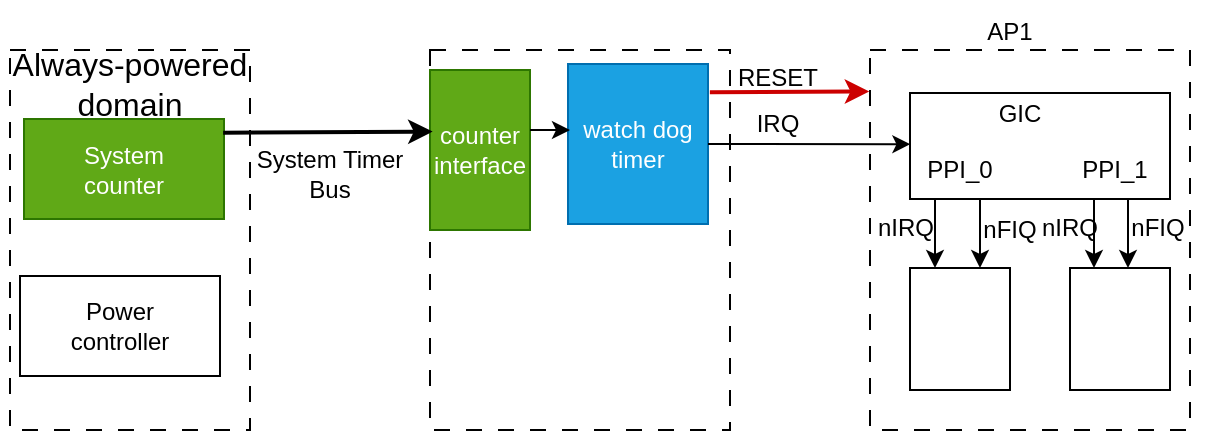 <mxfile version="21.2.1" type="device">
  <diagram name="第 1 页" id="ajLXMKe3q7Wkj3jnQQZL">
    <mxGraphModel dx="1276" dy="614" grid="1" gridSize="10" guides="1" tooltips="1" connect="1" arrows="1" fold="1" page="1" pageScale="1" pageWidth="827" pageHeight="1169" math="0" shadow="0">
      <root>
        <mxCell id="0" />
        <mxCell id="1" parent="0" />
        <mxCell id="2tbJd4FF-m_MIAOKHcet-1" value="" style="rounded=0;whiteSpace=wrap;html=1;dashed=1;dashPattern=8 8;" parent="1" vertex="1">
          <mxGeometry x="60" y="50" width="120" height="190" as="geometry" />
        </mxCell>
        <mxCell id="2tbJd4FF-m_MIAOKHcet-2" value="System&lt;br&gt;counter" style="rounded=0;whiteSpace=wrap;html=1;fillColor=#60a917;fontColor=#ffffff;strokeColor=#2D7600;" parent="1" vertex="1">
          <mxGeometry x="67" y="84.5" width="100" height="50" as="geometry" />
        </mxCell>
        <mxCell id="2tbJd4FF-m_MIAOKHcet-5" value="&lt;font style=&quot;font-size: 16px;&quot;&gt;Always-powered&lt;br&gt;domain&lt;/font&gt;" style="text;html=1;strokeColor=none;fillColor=none;align=center;verticalAlign=middle;whiteSpace=wrap;rounded=0;" parent="1" vertex="1">
          <mxGeometry x="55" y="55.5" width="130" height="23" as="geometry" />
        </mxCell>
        <mxCell id="2tbJd4FF-m_MIAOKHcet-8" value="" style="rounded=0;whiteSpace=wrap;html=1;dashed=1;dashPattern=8 8;" parent="1" vertex="1">
          <mxGeometry x="270" y="50" width="150" height="190" as="geometry" />
        </mxCell>
        <mxCell id="2tbJd4FF-m_MIAOKHcet-10" value="" style="rounded=0;whiteSpace=wrap;html=1;dashed=1;dashPattern=8 8;" parent="1" vertex="1">
          <mxGeometry x="490" y="50" width="160" height="190" as="geometry" />
        </mxCell>
        <mxCell id="2tbJd4FF-m_MIAOKHcet-12" value="Power&lt;br&gt;controller" style="rounded=0;whiteSpace=wrap;html=1;" parent="1" vertex="1">
          <mxGeometry x="65" y="163" width="100" height="50" as="geometry" />
        </mxCell>
        <mxCell id="2tbJd4FF-m_MIAOKHcet-13" value="AP1" style="text;html=1;strokeColor=none;fillColor=none;align=center;verticalAlign=middle;whiteSpace=wrap;rounded=0;" parent="1" vertex="1">
          <mxGeometry x="530" y="25.5" width="60" height="30" as="geometry" />
        </mxCell>
        <mxCell id="2tbJd4FF-m_MIAOKHcet-14" value="" style="rounded=0;whiteSpace=wrap;html=1;movable=1;resizable=1;rotatable=1;deletable=1;editable=1;locked=0;connectable=1;" parent="1" vertex="1">
          <mxGeometry x="510" y="71.5" width="130" height="53" as="geometry" />
        </mxCell>
        <mxCell id="2tbJd4FF-m_MIAOKHcet-15" value="GIC" style="text;html=1;strokeColor=none;fillColor=none;align=center;verticalAlign=middle;whiteSpace=wrap;rounded=0;" parent="1" vertex="1">
          <mxGeometry x="535" y="67" width="60" height="30" as="geometry" />
        </mxCell>
        <mxCell id="2tbJd4FF-m_MIAOKHcet-16" value="PPI_0" style="text;html=1;strokeColor=none;fillColor=none;align=center;verticalAlign=middle;whiteSpace=wrap;rounded=0;" parent="1" vertex="1">
          <mxGeometry x="510" y="94.5" width="50" height="30" as="geometry" />
        </mxCell>
        <mxCell id="2tbJd4FF-m_MIAOKHcet-20" value="watch dog&lt;br&gt;timer" style="rounded=0;whiteSpace=wrap;html=1;fillColor=#1ba1e2;fontColor=#ffffff;strokeColor=#006EAF;" parent="1" vertex="1">
          <mxGeometry x="339" y="57" width="70" height="80" as="geometry" />
        </mxCell>
        <mxCell id="-P24fLx9P8_m00I9pemQ-3" value="" style="endArrow=classic;html=1;rounded=0;exitX=1;exitY=0.5;exitDx=0;exitDy=0;entryX=0.004;entryY=0.087;entryDx=0;entryDy=0;entryPerimeter=0;" edge="1" parent="1" source="2tbJd4FF-m_MIAOKHcet-20" target="2tbJd4FF-m_MIAOKHcet-16">
          <mxGeometry width="50" height="50" relative="1" as="geometry">
            <mxPoint x="410" y="117" as="sourcePoint" />
            <mxPoint x="490" y="97" as="targetPoint" />
          </mxGeometry>
        </mxCell>
        <mxCell id="-P24fLx9P8_m00I9pemQ-4" value="" style="rounded=0;whiteSpace=wrap;html=1;movable=1;resizable=1;rotatable=1;deletable=1;editable=1;locked=0;connectable=1;" vertex="1" parent="1">
          <mxGeometry x="510" y="159" width="50" height="61" as="geometry" />
        </mxCell>
        <mxCell id="-P24fLx9P8_m00I9pemQ-5" value="" style="rounded=0;whiteSpace=wrap;html=1;movable=1;resizable=1;rotatable=1;deletable=1;editable=1;locked=0;connectable=1;" vertex="1" parent="1">
          <mxGeometry x="590" y="159" width="50" height="61" as="geometry" />
        </mxCell>
        <mxCell id="-P24fLx9P8_m00I9pemQ-10" value="counter&lt;br&gt;interface" style="rounded=0;whiteSpace=wrap;html=1;fillColor=#60a917;fontColor=#ffffff;strokeColor=#2D7600;" vertex="1" parent="1">
          <mxGeometry x="270" y="60" width="50" height="80" as="geometry" />
        </mxCell>
        <mxCell id="-P24fLx9P8_m00I9pemQ-11" value="" style="endArrow=classic;html=1;rounded=0;entryX=0.026;entryY=0.385;entryDx=0;entryDy=0;entryPerimeter=0;exitX=0.996;exitY=0.138;exitDx=0;exitDy=0;exitPerimeter=0;strokeWidth=2;" edge="1" parent="1" source="2tbJd4FF-m_MIAOKHcet-2" target="-P24fLx9P8_m00I9pemQ-10">
          <mxGeometry width="50" height="50" relative="1" as="geometry">
            <mxPoint x="195" y="97" as="sourcePoint" />
            <mxPoint x="270" y="90" as="targetPoint" />
          </mxGeometry>
        </mxCell>
        <mxCell id="-P24fLx9P8_m00I9pemQ-12" value="System Timer&lt;br&gt;Bus" style="text;html=1;strokeColor=none;fillColor=none;align=center;verticalAlign=middle;whiteSpace=wrap;rounded=0;" vertex="1" parent="1">
          <mxGeometry x="160" y="97" width="120" height="30" as="geometry" />
        </mxCell>
        <mxCell id="-P24fLx9P8_m00I9pemQ-13" value="" style="endArrow=classic;html=1;rounded=0;" edge="1" parent="1">
          <mxGeometry width="50" height="50" relative="1" as="geometry">
            <mxPoint x="320" y="90" as="sourcePoint" />
            <mxPoint x="340" y="90" as="targetPoint" />
          </mxGeometry>
        </mxCell>
        <mxCell id="-P24fLx9P8_m00I9pemQ-14" value="" style="endArrow=classic;html=1;rounded=0;exitX=0.933;exitY=0.211;exitDx=0;exitDy=0;exitPerimeter=0;entryX=-0.002;entryY=0.209;entryDx=0;entryDy=0;entryPerimeter=0;strokeColor=#CC0000;strokeWidth=2;" edge="1" parent="1">
          <mxGeometry width="50" height="50" relative="1" as="geometry">
            <mxPoint x="409.95" y="71.09" as="sourcePoint" />
            <mxPoint x="489.64" y="70.71" as="targetPoint" />
          </mxGeometry>
        </mxCell>
        <mxCell id="-P24fLx9P8_m00I9pemQ-15" value="RESET" style="text;html=1;strokeColor=none;fillColor=none;align=center;verticalAlign=middle;whiteSpace=wrap;rounded=0;" vertex="1" parent="1">
          <mxGeometry x="414" y="48.5" width="60" height="30" as="geometry" />
        </mxCell>
        <mxCell id="-P24fLx9P8_m00I9pemQ-16" value="IRQ" style="text;html=1;strokeColor=none;fillColor=none;align=center;verticalAlign=middle;whiteSpace=wrap;rounded=0;" vertex="1" parent="1">
          <mxGeometry x="414" y="71.5" width="60" height="30" as="geometry" />
        </mxCell>
        <mxCell id="-P24fLx9P8_m00I9pemQ-18" value="PPI_1" style="text;html=1;strokeColor=none;fillColor=none;align=center;verticalAlign=middle;whiteSpace=wrap;rounded=0;" vertex="1" parent="1">
          <mxGeometry x="585" y="94.5" width="55" height="30" as="geometry" />
        </mxCell>
        <mxCell id="-P24fLx9P8_m00I9pemQ-19" value="" style="endArrow=classic;html=1;rounded=0;entryX=0.25;entryY=0;entryDx=0;entryDy=0;exitX=0.25;exitY=1;exitDx=0;exitDy=0;" edge="1" parent="1" source="2tbJd4FF-m_MIAOKHcet-16" target="-P24fLx9P8_m00I9pemQ-4">
          <mxGeometry width="50" height="50" relative="1" as="geometry">
            <mxPoint x="520" y="130" as="sourcePoint" />
            <mxPoint x="580" y="100" as="targetPoint" />
          </mxGeometry>
        </mxCell>
        <mxCell id="-P24fLx9P8_m00I9pemQ-20" value="" style="endArrow=classic;html=1;rounded=0;entryX=0.25;entryY=0;entryDx=0;entryDy=0;exitX=0.25;exitY=1;exitDx=0;exitDy=0;" edge="1" parent="1">
          <mxGeometry width="50" height="50" relative="1" as="geometry">
            <mxPoint x="545" y="125" as="sourcePoint" />
            <mxPoint x="545" y="159" as="targetPoint" />
          </mxGeometry>
        </mxCell>
        <mxCell id="-P24fLx9P8_m00I9pemQ-21" value="" style="endArrow=classic;html=1;rounded=0;entryX=0.25;entryY=0;entryDx=0;entryDy=0;exitX=0.25;exitY=1;exitDx=0;exitDy=0;" edge="1" parent="1">
          <mxGeometry width="50" height="50" relative="1" as="geometry">
            <mxPoint x="602" y="125" as="sourcePoint" />
            <mxPoint x="602" y="159" as="targetPoint" />
          </mxGeometry>
        </mxCell>
        <mxCell id="-P24fLx9P8_m00I9pemQ-22" value="" style="endArrow=classic;html=1;rounded=0;entryX=0.25;entryY=0;entryDx=0;entryDy=0;exitX=0.25;exitY=1;exitDx=0;exitDy=0;" edge="1" parent="1">
          <mxGeometry width="50" height="50" relative="1" as="geometry">
            <mxPoint x="619" y="125" as="sourcePoint" />
            <mxPoint x="619" y="159" as="targetPoint" />
          </mxGeometry>
        </mxCell>
        <mxCell id="-P24fLx9P8_m00I9pemQ-23" value="nIRQ" style="text;html=1;strokeColor=none;fillColor=none;align=center;verticalAlign=middle;whiteSpace=wrap;rounded=0;" vertex="1" parent="1">
          <mxGeometry x="478" y="124" width="60" height="30" as="geometry" />
        </mxCell>
        <mxCell id="-P24fLx9P8_m00I9pemQ-24" value="nFIQ" style="text;html=1;strokeColor=none;fillColor=none;align=center;verticalAlign=middle;whiteSpace=wrap;rounded=0;" vertex="1" parent="1">
          <mxGeometry x="530" y="124.5" width="60" height="30" as="geometry" />
        </mxCell>
        <mxCell id="-P24fLx9P8_m00I9pemQ-25" value="nIRQ" style="text;html=1;strokeColor=none;fillColor=none;align=center;verticalAlign=middle;whiteSpace=wrap;rounded=0;" vertex="1" parent="1">
          <mxGeometry x="560" y="124" width="60" height="30" as="geometry" />
        </mxCell>
        <mxCell id="-P24fLx9P8_m00I9pemQ-26" value="nFIQ" style="text;html=1;strokeColor=none;fillColor=none;align=center;verticalAlign=middle;whiteSpace=wrap;rounded=0;" vertex="1" parent="1">
          <mxGeometry x="604" y="124" width="60" height="30" as="geometry" />
        </mxCell>
      </root>
    </mxGraphModel>
  </diagram>
</mxfile>

